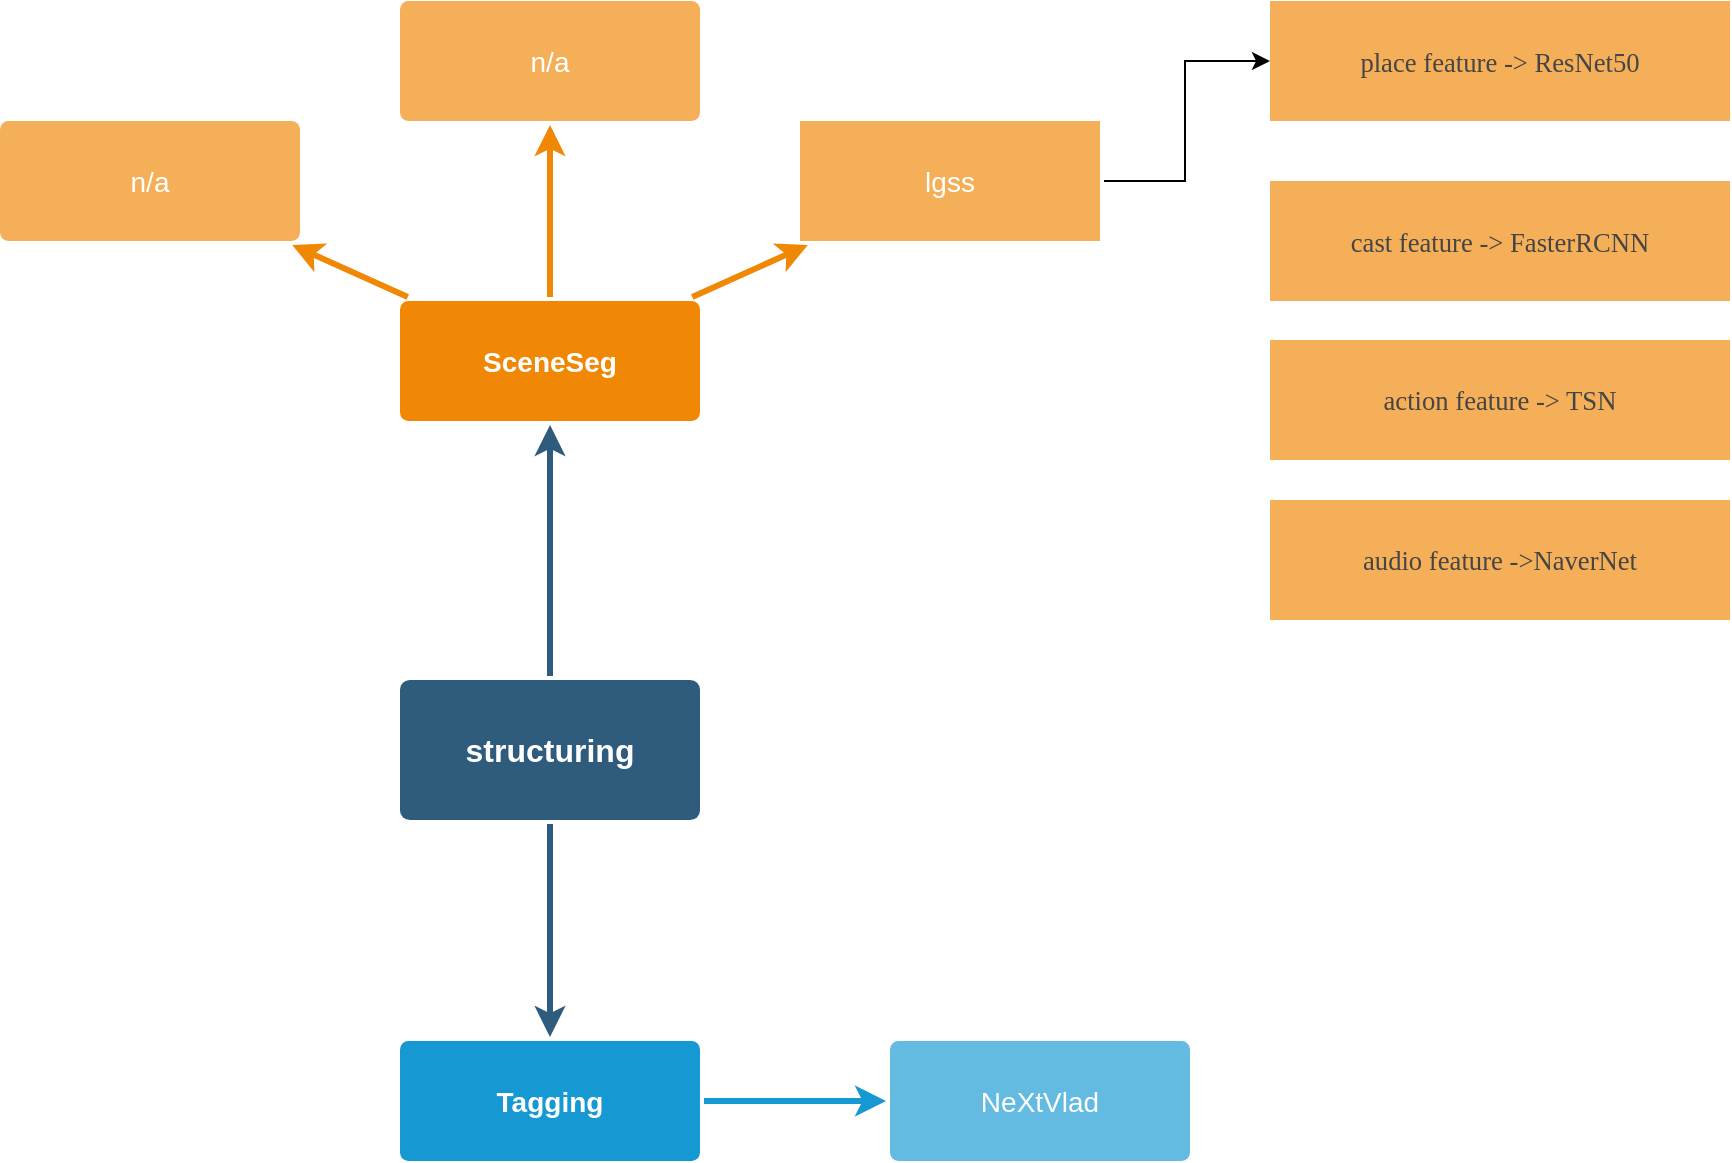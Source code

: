 <mxfile version="14.6.13" type="github">
  <diagram id="6a731a19-8d31-9384-78a2-239565b7b9f0" name="Page-1">
    <mxGraphModel dx="1422" dy="772" grid="1" gridSize="10" guides="1" tooltips="1" connect="1" arrows="1" fold="1" page="1" pageScale="1" pageWidth="1169" pageHeight="827" background="#ffffff" math="0" shadow="0">
      <root>
        <mxCell id="0" />
        <mxCell id="1" parent="0" />
        <mxCell id="1745" value="" style="edgeStyle=none;rounded=0;jumpStyle=none;html=1;shadow=0;labelBackgroundColor=none;startArrow=none;startFill=0;endArrow=classic;endFill=1;jettySize=auto;orthogonalLoop=1;strokeColor=#2F5B7C;strokeWidth=3;fontFamily=Helvetica;fontSize=16;fontColor=#23445D;spacing=5;" parent="1" source="1749" target="1764" edge="1">
          <mxGeometry relative="1" as="geometry" />
        </mxCell>
        <mxCell id="1747" value="" style="edgeStyle=none;rounded=0;jumpStyle=none;html=1;shadow=0;labelBackgroundColor=none;startArrow=none;startFill=0;endArrow=classic;endFill=1;jettySize=auto;orthogonalLoop=1;strokeColor=#2F5B7C;strokeWidth=3;fontFamily=Helvetica;fontSize=16;fontColor=#23445D;spacing=5;" parent="1" source="1749" target="1760" edge="1">
          <mxGeometry relative="1" as="geometry" />
        </mxCell>
        <mxCell id="1749" value="structuring" style="rounded=1;whiteSpace=wrap;html=1;shadow=0;labelBackgroundColor=none;strokeColor=none;strokeWidth=3;fillColor=#2F5B7C;fontFamily=Helvetica;fontSize=16;fontColor=#FFFFFF;align=center;fontStyle=1;spacing=5;arcSize=7;perimeterSpacing=2;" parent="1" vertex="1">
          <mxGeometry x="495" y="390" width="150" height="70" as="geometry" />
        </mxCell>
        <mxCell id="1759" value="" style="edgeStyle=none;rounded=0;jumpStyle=none;html=1;shadow=0;labelBackgroundColor=none;startArrow=none;startFill=0;endArrow=classic;endFill=1;jettySize=auto;orthogonalLoop=1;strokeColor=#1699D3;strokeWidth=3;fontFamily=Helvetica;fontSize=14;fontColor=#FFFFFF;spacing=5;" parent="1" source="1760" target="1761" edge="1">
          <mxGeometry relative="1" as="geometry" />
        </mxCell>
        <mxCell id="1760" value="Tagging" style="rounded=1;whiteSpace=wrap;html=1;shadow=0;labelBackgroundColor=none;strokeColor=none;strokeWidth=3;fillColor=#1699d3;fontFamily=Helvetica;fontSize=14;fontColor=#FFFFFF;align=center;spacing=5;fontStyle=1;arcSize=7;perimeterSpacing=2;" parent="1" vertex="1">
          <mxGeometry x="495" y="570.5" width="150" height="60" as="geometry" />
        </mxCell>
        <mxCell id="1761" value="NeXtVlad" style="rounded=1;whiteSpace=wrap;html=1;shadow=0;labelBackgroundColor=none;strokeColor=none;strokeWidth=3;fillColor=#64bbe2;fontFamily=Helvetica;fontSize=14;fontColor=#FFFFFF;align=center;spacing=5;arcSize=7;perimeterSpacing=2;" parent="1" vertex="1">
          <mxGeometry x="740" y="570.5" width="150" height="60" as="geometry" />
        </mxCell>
        <mxCell id="1764" value="SceneSeg" style="rounded=1;whiteSpace=wrap;html=1;shadow=0;labelBackgroundColor=none;strokeColor=none;strokeWidth=3;fillColor=#F08705;fontFamily=Helvetica;fontSize=14;fontColor=#FFFFFF;align=center;spacing=5;fontStyle=1;arcSize=7;perimeterSpacing=2;" parent="1" vertex="1">
          <mxGeometry x="495" y="200.5" width="150" height="60" as="geometry" />
        </mxCell>
        <mxCell id="HEb7X450GXtpbRDfEJFy-1782" value="" style="edgeStyle=orthogonalEdgeStyle;rounded=0;orthogonalLoop=1;jettySize=auto;html=1;" edge="1" parent="1" source="1765" target="HEb7X450GXtpbRDfEJFy-1781">
          <mxGeometry relative="1" as="geometry" />
        </mxCell>
        <mxCell id="1765" value="lgss" style="rounded=1;whiteSpace=wrap;html=1;shadow=0;labelBackgroundColor=none;strokeColor=none;strokeWidth=3;fillColor=#f5af58;fontFamily=Helvetica;fontSize=14;fontColor=#FFFFFF;align=center;spacing=5;arcSize=0;perimeterSpacing=2;" parent="1" vertex="1">
          <mxGeometry x="695" y="110.5" width="150" height="60" as="geometry" />
        </mxCell>
        <mxCell id="1766" value="" style="edgeStyle=none;rounded=0;jumpStyle=none;html=1;shadow=0;labelBackgroundColor=none;startArrow=none;startFill=0;endArrow=classic;endFill=1;jettySize=auto;orthogonalLoop=1;strokeColor=#F08705;strokeWidth=3;fontFamily=Helvetica;fontSize=14;fontColor=#FFFFFF;spacing=5;" parent="1" source="1764" target="1765" edge="1">
          <mxGeometry relative="1" as="geometry" />
        </mxCell>
        <mxCell id="1767" value="n/a" style="rounded=1;whiteSpace=wrap;html=1;shadow=0;labelBackgroundColor=none;strokeColor=none;strokeWidth=3;fillColor=#f5af58;fontFamily=Helvetica;fontSize=14;fontColor=#FFFFFF;align=center;spacing=5;arcSize=7;perimeterSpacing=2;" parent="1" vertex="1">
          <mxGeometry x="495" y="50.5" width="150" height="60" as="geometry" />
        </mxCell>
        <mxCell id="1768" value="" style="edgeStyle=none;rounded=0;jumpStyle=none;html=1;shadow=0;labelBackgroundColor=none;startArrow=none;startFill=0;endArrow=classic;endFill=1;jettySize=auto;orthogonalLoop=1;strokeColor=#F08705;strokeWidth=3;fontFamily=Helvetica;fontSize=14;fontColor=#FFFFFF;spacing=5;" parent="1" source="1764" target="1767" edge="1">
          <mxGeometry relative="1" as="geometry" />
        </mxCell>
        <mxCell id="1769" value="n/a" style="rounded=1;whiteSpace=wrap;html=1;shadow=0;labelBackgroundColor=none;strokeColor=none;strokeWidth=3;fillColor=#f5af58;fontFamily=Helvetica;fontSize=14;fontColor=#FFFFFF;align=center;spacing=5;arcSize=7;perimeterSpacing=2;" parent="1" vertex="1">
          <mxGeometry x="295" y="110.5" width="150" height="60" as="geometry" />
        </mxCell>
        <mxCell id="1770" value="" style="edgeStyle=none;rounded=0;jumpStyle=none;html=1;shadow=0;labelBackgroundColor=none;startArrow=none;startFill=0;endArrow=classic;endFill=1;jettySize=auto;orthogonalLoop=1;strokeColor=#F08705;strokeWidth=3;fontFamily=Helvetica;fontSize=14;fontColor=#FFFFFF;spacing=5;" parent="1" source="1764" target="1769" edge="1">
          <mxGeometry relative="1" as="geometry" />
        </mxCell>
        <mxCell id="HEb7X450GXtpbRDfEJFy-1781" value="&lt;span style=&quot;font-family: &amp;#34;微软雅黑&amp;#34; ; font-size: 10pt ; color: #454545&quot;&gt;place feature -&amp;gt; ResNet50&lt;/span&gt;" style="rounded=1;whiteSpace=wrap;html=1;shadow=0;fontSize=14;fontColor=#FFFFFF;strokeColor=none;strokeWidth=3;fillColor=#f5af58;spacing=5;arcSize=0;" vertex="1" parent="1">
          <mxGeometry x="930" y="50.5" width="230" height="60" as="geometry" />
        </mxCell>
        <mxCell id="HEb7X450GXtpbRDfEJFy-1783" value="&lt;span style=&quot;font-family: &amp;#34;微软雅黑&amp;#34; ; font-size: 10pt ; color: #454545&quot;&gt;cast feature -&amp;gt; FasterRCNN&lt;/span&gt;" style="rounded=1;whiteSpace=wrap;html=1;shadow=0;fontSize=14;fontColor=#FFFFFF;strokeColor=none;strokeWidth=3;fillColor=#f5af58;spacing=5;arcSize=0;" vertex="1" parent="1">
          <mxGeometry x="930" y="140.5" width="230" height="60" as="geometry" />
        </mxCell>
        <mxCell id="HEb7X450GXtpbRDfEJFy-1784" value="&lt;span style=&quot;font-family: &amp;#34;微软雅黑&amp;#34; ; font-size: 10pt ; color: #454545&quot;&gt;action feature -&amp;gt; TSN&lt;/span&gt;" style="rounded=1;whiteSpace=wrap;html=1;shadow=0;fontSize=14;fontColor=#FFFFFF;strokeColor=none;strokeWidth=3;fillColor=#f5af58;spacing=5;arcSize=0;" vertex="1" parent="1">
          <mxGeometry x="930" y="220" width="230" height="60" as="geometry" />
        </mxCell>
        <mxCell id="HEb7X450GXtpbRDfEJFy-1785" value="&lt;span style=&quot;font-family: &amp;#34;微软雅黑&amp;#34; ; font-size: 10pt ; color: #454545&quot;&gt;audio feature -&amp;gt;NaverNet&lt;/span&gt;" style="rounded=1;whiteSpace=wrap;html=1;shadow=0;fontSize=14;fontColor=#FFFFFF;strokeColor=none;strokeWidth=3;fillColor=#f5af58;spacing=5;arcSize=0;" vertex="1" parent="1">
          <mxGeometry x="930" y="300" width="230" height="60" as="geometry" />
        </mxCell>
      </root>
    </mxGraphModel>
  </diagram>
</mxfile>
